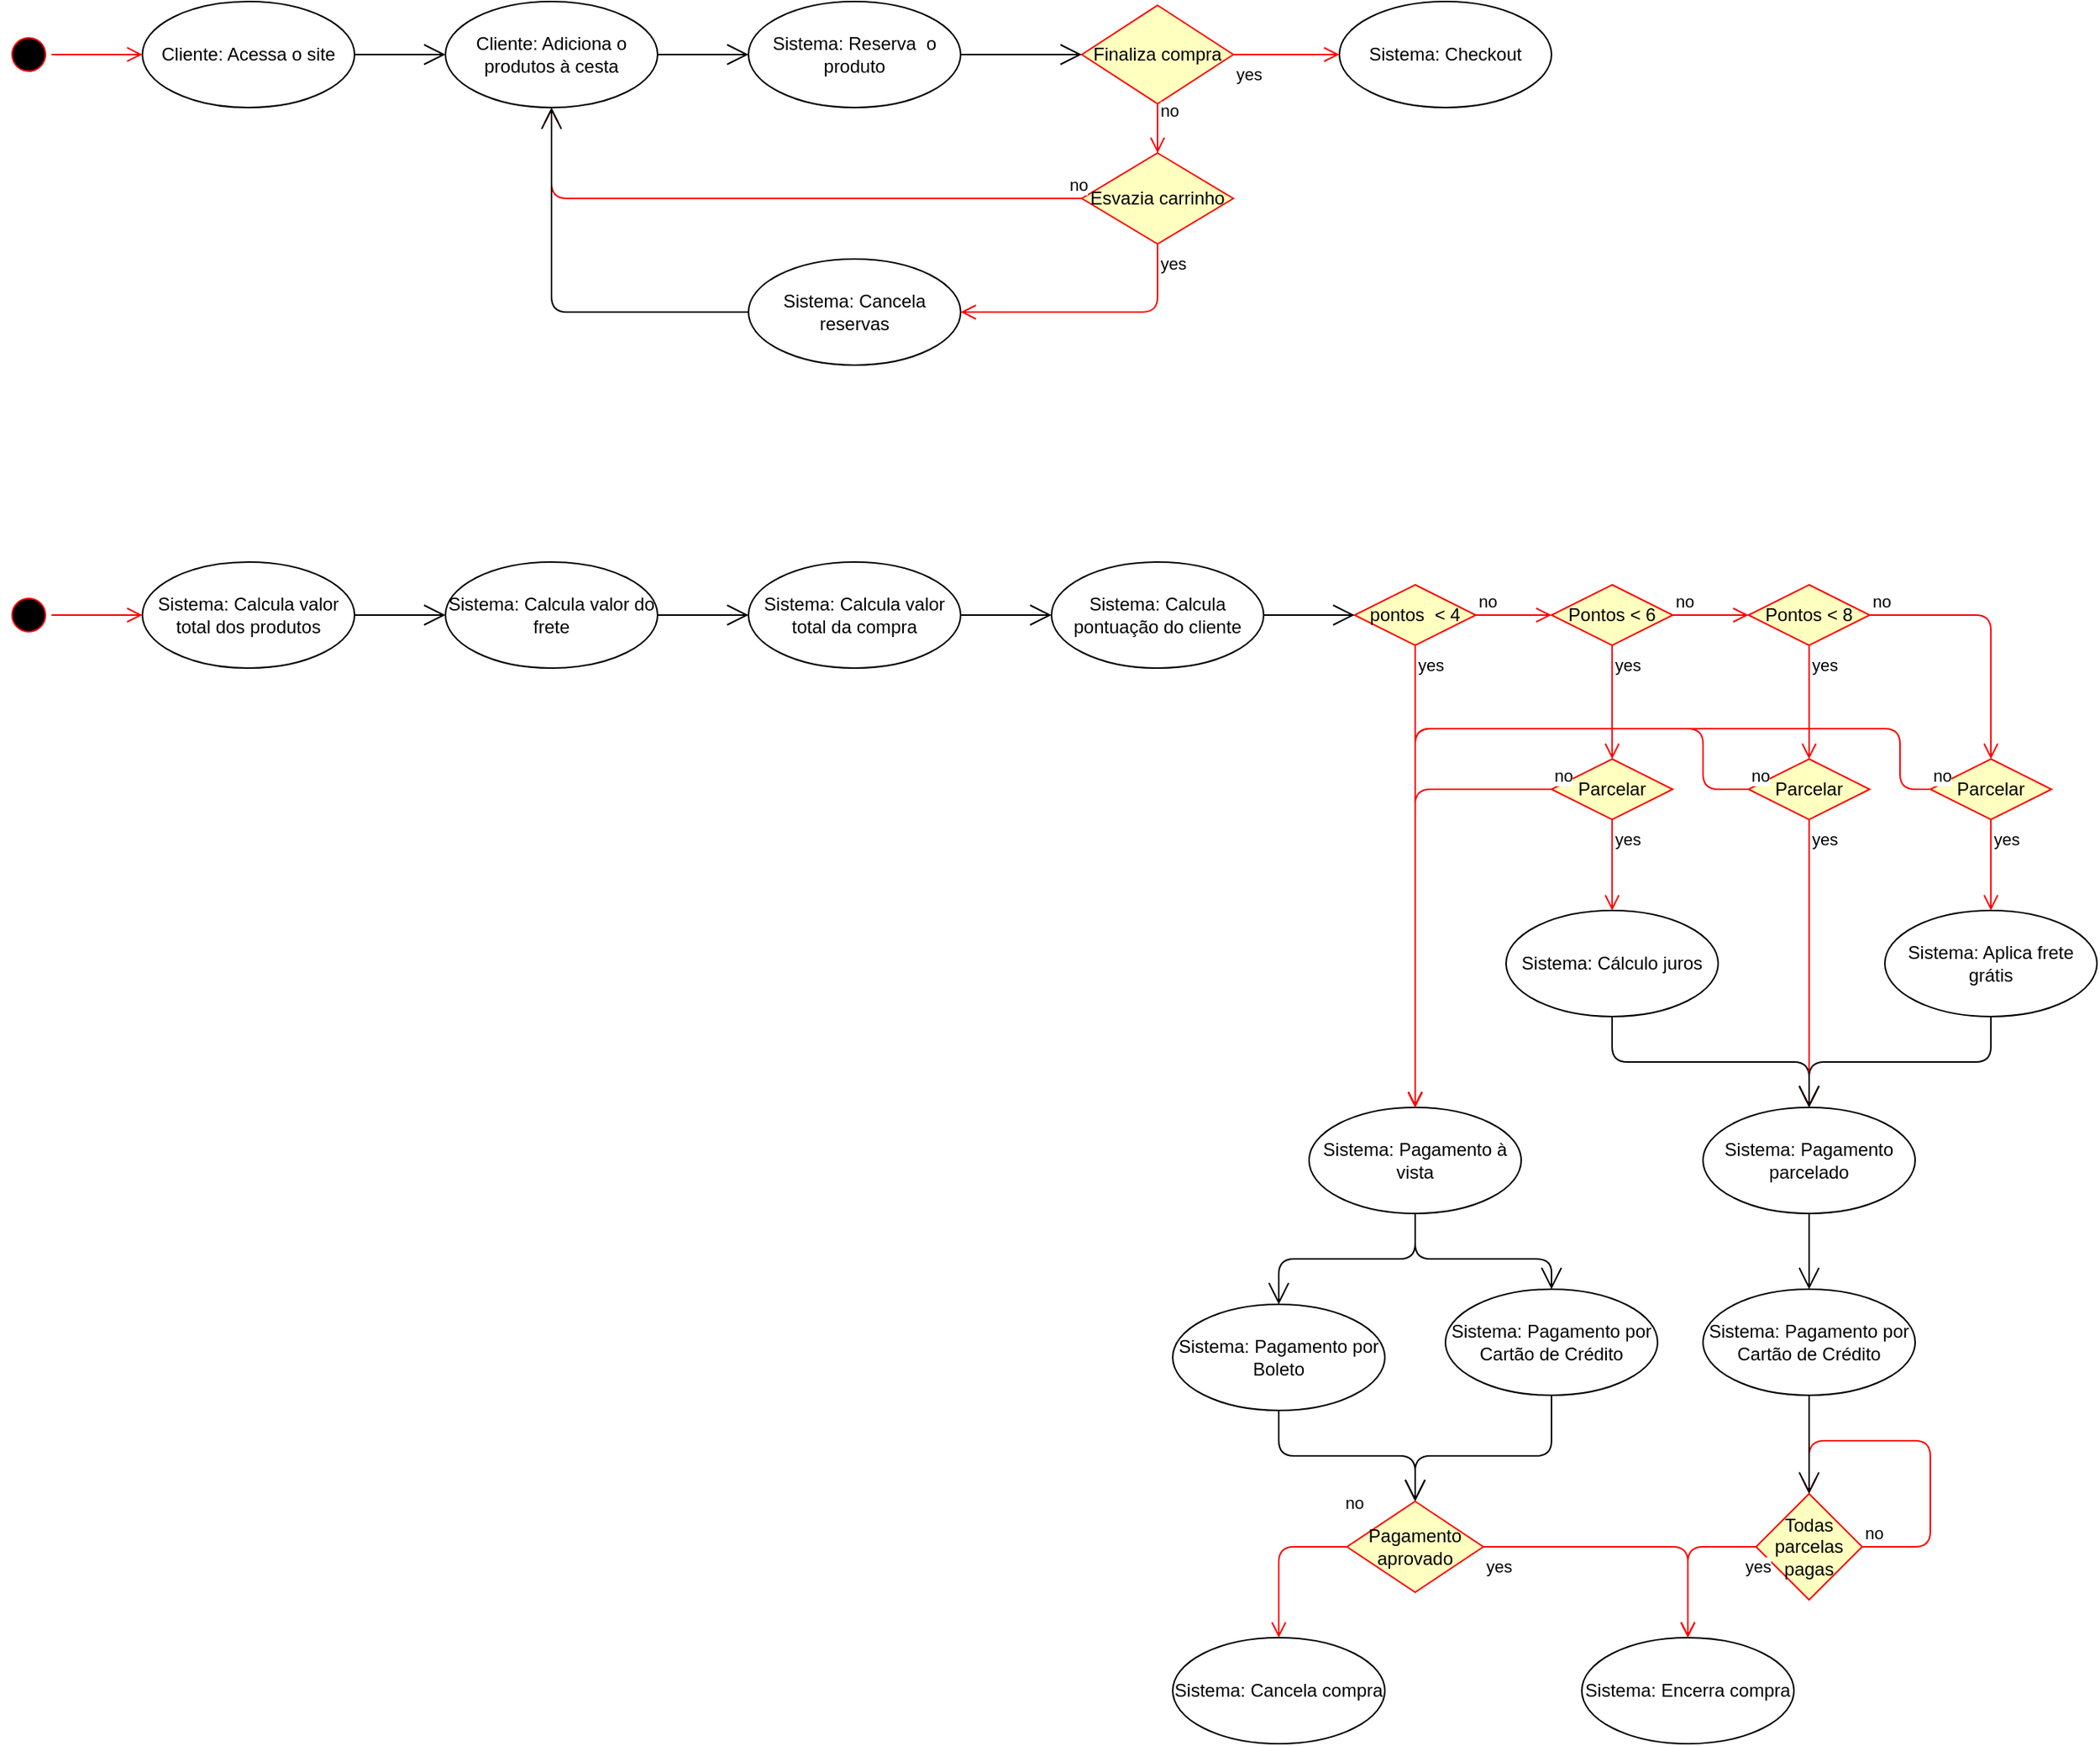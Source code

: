 <mxfile version="13.1.3" type="github">
  <diagram id="bytL-50JYZleRblkF3rl" name="Page-1">
    <mxGraphModel dx="1351" dy="981" grid="1" gridSize="10" guides="1" tooltips="1" connect="1" arrows="1" fold="1" page="1" pageScale="1" pageWidth="827" pageHeight="1169" math="0" shadow="0">
      <root>
        <mxCell id="0" />
        <mxCell id="1" parent="0" />
        <mxCell id="fqkhyDeOCtVKj5hcCvdQ-1" value="" style="ellipse;html=1;shape=startState;fillColor=#000000;strokeColor=#ff0000;direction=south;rotation=75;" parent="1" vertex="1">
          <mxGeometry x="70" y="300" width="30" height="30" as="geometry" />
        </mxCell>
        <mxCell id="fqkhyDeOCtVKj5hcCvdQ-2" value="" style="edgeStyle=orthogonalEdgeStyle;html=1;verticalAlign=bottom;endArrow=open;endSize=8;strokeColor=#ff0000;entryX=0;entryY=0.5;entryDx=0;entryDy=0;" parent="1" source="fqkhyDeOCtVKj5hcCvdQ-1" target="fqkhyDeOCtVKj5hcCvdQ-4" edge="1">
          <mxGeometry relative="1" as="geometry">
            <mxPoint x="90" y="120" as="targetPoint" />
          </mxGeometry>
        </mxCell>
        <mxCell id="fqkhyDeOCtVKj5hcCvdQ-4" value="Cliente: Acessa o site" style="ellipse;whiteSpace=wrap;html=1;" parent="1" vertex="1">
          <mxGeometry x="160" y="280" width="140" height="70" as="geometry" />
        </mxCell>
        <mxCell id="fqkhyDeOCtVKj5hcCvdQ-5" value="Cliente: Adiciona o produtos à cesta" style="ellipse;whiteSpace=wrap;html=1;" parent="1" vertex="1">
          <mxGeometry x="360" y="280" width="140" height="70" as="geometry" />
        </mxCell>
        <mxCell id="fqkhyDeOCtVKj5hcCvdQ-6" value="Sistema: Checkout" style="ellipse;whiteSpace=wrap;html=1;" parent="1" vertex="1">
          <mxGeometry x="950" y="280" width="140" height="70" as="geometry" />
        </mxCell>
        <mxCell id="fqkhyDeOCtVKj5hcCvdQ-7" value="Sistema: Calcula valor total dos produtos" style="ellipse;whiteSpace=wrap;html=1;" parent="1" vertex="1">
          <mxGeometry x="160" y="650" width="140" height="70" as="geometry" />
        </mxCell>
        <mxCell id="fqkhyDeOCtVKj5hcCvdQ-8" value="Sistema: Calcula valor do frete" style="ellipse;whiteSpace=wrap;html=1;" parent="1" vertex="1">
          <mxGeometry x="360" y="650" width="140" height="70" as="geometry" />
        </mxCell>
        <mxCell id="fqkhyDeOCtVKj5hcCvdQ-9" value="Sistema: Calcula valor total da compra" style="ellipse;whiteSpace=wrap;html=1;" parent="1" vertex="1">
          <mxGeometry x="560" y="650" width="140" height="70" as="geometry" />
        </mxCell>
        <mxCell id="fqkhyDeOCtVKj5hcCvdQ-10" value="Sistema: Calcula pontuação do cliente" style="ellipse;whiteSpace=wrap;html=1;" parent="1" vertex="1">
          <mxGeometry x="760" y="650" width="140" height="70" as="geometry" />
        </mxCell>
        <mxCell id="fqkhyDeOCtVKj5hcCvdQ-17" value="pontos &amp;nbsp;&amp;lt; 4" style="rhombus;whiteSpace=wrap;html=1;fillColor=#ffffc0;strokeColor=#ff0000;" parent="1" vertex="1">
          <mxGeometry x="960" y="665" width="80" height="40" as="geometry" />
        </mxCell>
        <mxCell id="fqkhyDeOCtVKj5hcCvdQ-18" value="no" style="edgeStyle=orthogonalEdgeStyle;html=1;align=left;verticalAlign=bottom;endArrow=open;endSize=8;strokeColor=#ff0000;" parent="1" source="fqkhyDeOCtVKj5hcCvdQ-17" edge="1">
          <mxGeometry x="-1" relative="1" as="geometry">
            <mxPoint x="1090" y="685" as="targetPoint" />
          </mxGeometry>
        </mxCell>
        <mxCell id="fqkhyDeOCtVKj5hcCvdQ-19" value="yes" style="edgeStyle=orthogonalEdgeStyle;html=1;align=left;verticalAlign=top;endArrow=open;endSize=8;strokeColor=#ff0000;entryX=0.5;entryY=0;entryDx=0;entryDy=0;" parent="1" source="fqkhyDeOCtVKj5hcCvdQ-17" target="fqkhyDeOCtVKj5hcCvdQ-31" edge="1">
          <mxGeometry x="-1" relative="1" as="geometry">
            <mxPoint x="1000" y="990" as="targetPoint" />
            <Array as="points">
              <mxPoint x="1000" y="1000" />
            </Array>
          </mxGeometry>
        </mxCell>
        <mxCell id="fqkhyDeOCtVKj5hcCvdQ-20" value="Pontos &amp;lt; 6" style="rhombus;whiteSpace=wrap;html=1;fillColor=#ffffc0;strokeColor=#ff0000;" parent="1" vertex="1">
          <mxGeometry x="1090" y="665" width="80" height="40" as="geometry" />
        </mxCell>
        <mxCell id="fqkhyDeOCtVKj5hcCvdQ-21" value="no" style="edgeStyle=orthogonalEdgeStyle;html=1;align=left;verticalAlign=bottom;endArrow=open;endSize=8;strokeColor=#ff0000;" parent="1" source="fqkhyDeOCtVKj5hcCvdQ-20" edge="1">
          <mxGeometry x="-1" relative="1" as="geometry">
            <mxPoint x="1220.0" y="685" as="targetPoint" />
          </mxGeometry>
        </mxCell>
        <mxCell id="fqkhyDeOCtVKj5hcCvdQ-22" value="yes" style="edgeStyle=orthogonalEdgeStyle;html=1;align=left;verticalAlign=top;endArrow=open;endSize=8;strokeColor=#ff0000;" parent="1" source="fqkhyDeOCtVKj5hcCvdQ-20" edge="1">
          <mxGeometry x="-1" relative="1" as="geometry">
            <mxPoint x="1130.0" y="780" as="targetPoint" />
            <Array as="points">
              <mxPoint x="1130" y="735" />
            </Array>
          </mxGeometry>
        </mxCell>
        <mxCell id="fqkhyDeOCtVKj5hcCvdQ-23" value="Pontos &amp;lt; 8" style="rhombus;whiteSpace=wrap;html=1;fillColor=#ffffc0;strokeColor=#ff0000;" parent="1" vertex="1">
          <mxGeometry x="1220" y="665" width="80" height="40" as="geometry" />
        </mxCell>
        <mxCell id="fqkhyDeOCtVKj5hcCvdQ-24" value="no" style="edgeStyle=orthogonalEdgeStyle;html=1;align=left;verticalAlign=bottom;endArrow=open;endSize=8;strokeColor=#ff0000;entryX=0.5;entryY=0;entryDx=0;entryDy=0;" parent="1" source="fqkhyDeOCtVKj5hcCvdQ-23" target="fqkhyDeOCtVKj5hcCvdQ-45" edge="1">
          <mxGeometry x="-1" relative="1" as="geometry">
            <mxPoint x="1350.0" y="685" as="targetPoint" />
          </mxGeometry>
        </mxCell>
        <mxCell id="fqkhyDeOCtVKj5hcCvdQ-25" value="yes" style="edgeStyle=orthogonalEdgeStyle;html=1;align=left;verticalAlign=top;endArrow=open;endSize=8;strokeColor=#ff0000;" parent="1" source="fqkhyDeOCtVKj5hcCvdQ-23" edge="1">
          <mxGeometry x="-1" relative="1" as="geometry">
            <mxPoint x="1260.0" y="780" as="targetPoint" />
            <Array as="points">
              <mxPoint x="1260" y="735" />
            </Array>
          </mxGeometry>
        </mxCell>
        <mxCell id="fqkhyDeOCtVKj5hcCvdQ-29" value="Sistema: Pagamento por Boleto" style="ellipse;whiteSpace=wrap;html=1;" parent="1" vertex="1">
          <mxGeometry x="840" y="1140" width="140" height="70" as="geometry" />
        </mxCell>
        <mxCell id="fqkhyDeOCtVKj5hcCvdQ-30" value="Sistema: Pagamento por Cartão de Crédito" style="ellipse;whiteSpace=wrap;html=1;" parent="1" vertex="1">
          <mxGeometry x="1020" y="1130" width="140" height="70" as="geometry" />
        </mxCell>
        <mxCell id="fqkhyDeOCtVKj5hcCvdQ-31" value="Sistema: Pagamento à vista" style="ellipse;whiteSpace=wrap;html=1;" parent="1" vertex="1">
          <mxGeometry x="930" y="1010" width="140" height="70" as="geometry" />
        </mxCell>
        <mxCell id="fqkhyDeOCtVKj5hcCvdQ-32" value="Sistema: Pagamento parcelado" style="ellipse;whiteSpace=wrap;html=1;" parent="1" vertex="1">
          <mxGeometry x="1190" y="1010" width="140" height="70" as="geometry" />
        </mxCell>
        <mxCell id="fqkhyDeOCtVKj5hcCvdQ-33" value="" style="endArrow=open;endFill=1;endSize=12;html=1;exitX=0.5;exitY=1;exitDx=0;exitDy=0;entryX=0.5;entryY=0;entryDx=0;entryDy=0;" parent="1" source="fqkhyDeOCtVKj5hcCvdQ-31" target="fqkhyDeOCtVKj5hcCvdQ-29" edge="1">
          <mxGeometry width="160" relative="1" as="geometry">
            <mxPoint x="1120" y="1170" as="sourcePoint" />
            <mxPoint x="1280" y="1170" as="targetPoint" />
            <Array as="points">
              <mxPoint x="1000" y="1110" />
              <mxPoint x="910" y="1110" />
            </Array>
          </mxGeometry>
        </mxCell>
        <mxCell id="fqkhyDeOCtVKj5hcCvdQ-34" value="" style="endArrow=open;endFill=1;endSize=12;html=1;exitX=0.5;exitY=1;exitDx=0;exitDy=0;entryX=0.5;entryY=0;entryDx=0;entryDy=0;" parent="1" source="fqkhyDeOCtVKj5hcCvdQ-31" target="fqkhyDeOCtVKj5hcCvdQ-30" edge="1">
          <mxGeometry width="160" relative="1" as="geometry">
            <mxPoint x="1004" y="1080" as="sourcePoint" />
            <mxPoint x="1004" y="1210" as="targetPoint" />
            <Array as="points">
              <mxPoint x="1000" y="1110" />
              <mxPoint x="1090" y="1110" />
            </Array>
          </mxGeometry>
        </mxCell>
        <mxCell id="fqkhyDeOCtVKj5hcCvdQ-35" value="Parcelar" style="rhombus;whiteSpace=wrap;html=1;fillColor=#ffffc0;strokeColor=#ff0000;" parent="1" vertex="1">
          <mxGeometry x="1090" y="780" width="80" height="40" as="geometry" />
        </mxCell>
        <mxCell id="fqkhyDeOCtVKj5hcCvdQ-36" value="no" style="edgeStyle=orthogonalEdgeStyle;html=1;align=left;verticalAlign=bottom;endArrow=open;endSize=8;strokeColor=#ff0000;exitX=0;exitY=0.5;exitDx=0;exitDy=0;entryX=0.5;entryY=0;entryDx=0;entryDy=0;" parent="1" source="fqkhyDeOCtVKj5hcCvdQ-35" target="fqkhyDeOCtVKj5hcCvdQ-31" edge="1">
          <mxGeometry x="-1" relative="1" as="geometry">
            <mxPoint x="1270" y="800" as="targetPoint" />
            <Array as="points">
              <mxPoint x="1000" y="800" />
              <mxPoint x="1000" y="1000" />
            </Array>
          </mxGeometry>
        </mxCell>
        <mxCell id="fqkhyDeOCtVKj5hcCvdQ-37" value="yes" style="edgeStyle=orthogonalEdgeStyle;html=1;align=left;verticalAlign=top;endArrow=open;endSize=8;strokeColor=#ff0000;" parent="1" source="fqkhyDeOCtVKj5hcCvdQ-35" edge="1">
          <mxGeometry x="-1" relative="1" as="geometry">
            <mxPoint x="1130" y="880" as="targetPoint" />
          </mxGeometry>
        </mxCell>
        <mxCell id="fqkhyDeOCtVKj5hcCvdQ-38" value="Sistema: Cálculo juros" style="ellipse;whiteSpace=wrap;html=1;" parent="1" vertex="1">
          <mxGeometry x="1060" y="880" width="140" height="70" as="geometry" />
        </mxCell>
        <mxCell id="fqkhyDeOCtVKj5hcCvdQ-40" value="" style="endArrow=open;endFill=1;endSize=12;html=1;exitX=0.5;exitY=1;exitDx=0;exitDy=0;entryX=0.5;entryY=0;entryDx=0;entryDy=0;" parent="1" source="fqkhyDeOCtVKj5hcCvdQ-38" target="fqkhyDeOCtVKj5hcCvdQ-32" edge="1">
          <mxGeometry width="160" relative="1" as="geometry">
            <mxPoint x="1110" y="1070" as="sourcePoint" />
            <mxPoint x="1270" y="1070" as="targetPoint" />
            <Array as="points">
              <mxPoint x="1130" y="980" />
              <mxPoint x="1260" y="980" />
            </Array>
          </mxGeometry>
        </mxCell>
        <mxCell id="fqkhyDeOCtVKj5hcCvdQ-41" value="" style="endArrow=open;endFill=1;endSize=12;html=1;exitX=0.5;exitY=1;exitDx=0;exitDy=0;entryX=0.5;entryY=0;entryDx=0;entryDy=0;" parent="1" source="fqkhyDeOCtVKj5hcCvdQ-32" target="idK-xFzwnkc_owJyiU3z-16" edge="1">
          <mxGeometry width="160" relative="1" as="geometry">
            <mxPoint x="1150.0" y="850" as="sourcePoint" />
            <mxPoint x="1200" y="1110" as="targetPoint" />
          </mxGeometry>
        </mxCell>
        <mxCell id="fqkhyDeOCtVKj5hcCvdQ-42" value="Parcelar" style="rhombus;whiteSpace=wrap;html=1;fillColor=#ffffc0;strokeColor=#ff0000;" parent="1" vertex="1">
          <mxGeometry x="1220" y="780" width="80" height="40" as="geometry" />
        </mxCell>
        <mxCell id="fqkhyDeOCtVKj5hcCvdQ-43" value="yes" style="edgeStyle=orthogonalEdgeStyle;html=1;align=left;verticalAlign=top;endArrow=open;endSize=8;strokeColor=#ff0000;entryX=0.5;entryY=0;entryDx=0;entryDy=0;" parent="1" source="fqkhyDeOCtVKj5hcCvdQ-42" target="fqkhyDeOCtVKj5hcCvdQ-32" edge="1">
          <mxGeometry x="-1" relative="1" as="geometry">
            <mxPoint x="1260.0" y="880" as="targetPoint" />
          </mxGeometry>
        </mxCell>
        <mxCell id="fqkhyDeOCtVKj5hcCvdQ-44" value="no" style="edgeStyle=orthogonalEdgeStyle;html=1;align=left;verticalAlign=bottom;endArrow=open;endSize=8;strokeColor=#ff0000;exitX=0;exitY=0.5;exitDx=0;exitDy=0;entryX=0.5;entryY=0;entryDx=0;entryDy=0;" parent="1" target="fqkhyDeOCtVKj5hcCvdQ-31" edge="1">
          <mxGeometry x="-1" relative="1" as="geometry">
            <mxPoint x="1010" y="970" as="targetPoint" />
            <mxPoint x="1220.0" y="800" as="sourcePoint" />
            <Array as="points">
              <mxPoint x="1190" y="800" />
              <mxPoint x="1190" y="760" />
              <mxPoint x="1000" y="760" />
              <mxPoint x="1000" y="1000" />
            </Array>
          </mxGeometry>
        </mxCell>
        <mxCell id="fqkhyDeOCtVKj5hcCvdQ-45" value="Parcelar" style="rhombus;whiteSpace=wrap;html=1;fillColor=#ffffc0;strokeColor=#ff0000;" parent="1" vertex="1">
          <mxGeometry x="1340" y="780" width="80" height="40" as="geometry" />
        </mxCell>
        <mxCell id="fqkhyDeOCtVKj5hcCvdQ-46" value="yes" style="edgeStyle=orthogonalEdgeStyle;html=1;align=left;verticalAlign=top;endArrow=open;endSize=8;strokeColor=#ff0000;" parent="1" source="fqkhyDeOCtVKj5hcCvdQ-45" edge="1">
          <mxGeometry x="-1" relative="1" as="geometry">
            <mxPoint x="1380.0" y="880" as="targetPoint" />
          </mxGeometry>
        </mxCell>
        <mxCell id="fqkhyDeOCtVKj5hcCvdQ-47" value="no" style="edgeStyle=orthogonalEdgeStyle;html=1;align=left;verticalAlign=bottom;endArrow=open;endSize=8;strokeColor=#ff0000;exitX=0;exitY=0.5;exitDx=0;exitDy=0;entryX=0.5;entryY=0;entryDx=0;entryDy=0;" parent="1" source="fqkhyDeOCtVKj5hcCvdQ-45" target="fqkhyDeOCtVKj5hcCvdQ-31" edge="1">
          <mxGeometry x="-1" relative="1" as="geometry">
            <mxPoint x="1010" y="940" as="targetPoint" />
            <mxPoint x="1230.0" y="810" as="sourcePoint" />
            <Array as="points">
              <mxPoint x="1320" y="800" />
              <mxPoint x="1320" y="760" />
              <mxPoint x="1000" y="760" />
              <mxPoint x="1000" y="1000" />
            </Array>
          </mxGeometry>
        </mxCell>
        <mxCell id="fqkhyDeOCtVKj5hcCvdQ-48" value="Sistema: Aplica frete grátis" style="ellipse;whiteSpace=wrap;html=1;" parent="1" vertex="1">
          <mxGeometry x="1310" y="880" width="140" height="70" as="geometry" />
        </mxCell>
        <mxCell id="fqkhyDeOCtVKj5hcCvdQ-49" value="" style="endArrow=open;endFill=1;endSize=12;html=1;exitX=0.5;exitY=1;exitDx=0;exitDy=0;entryX=0.5;entryY=0;entryDx=0;entryDy=0;" parent="1" source="fqkhyDeOCtVKj5hcCvdQ-48" target="fqkhyDeOCtVKj5hcCvdQ-32" edge="1">
          <mxGeometry width="160" relative="1" as="geometry">
            <mxPoint x="1110" y="1030" as="sourcePoint" />
            <mxPoint x="1270" y="1030" as="targetPoint" />
            <Array as="points">
              <mxPoint x="1380" y="980" />
              <mxPoint x="1260" y="980" />
            </Array>
          </mxGeometry>
        </mxCell>
        <mxCell id="idK-xFzwnkc_owJyiU3z-1" value="Sistema: Reserva &amp;nbsp;o produto" style="ellipse;whiteSpace=wrap;html=1;" vertex="1" parent="1">
          <mxGeometry x="560" y="280" width="140" height="70" as="geometry" />
        </mxCell>
        <mxCell id="idK-xFzwnkc_owJyiU3z-2" value="Finaliza compra" style="rhombus;whiteSpace=wrap;html=1;fillColor=#ffffc0;strokeColor=#ff0000;" vertex="1" parent="1">
          <mxGeometry x="780" y="282.5" width="100" height="65" as="geometry" />
        </mxCell>
        <mxCell id="idK-xFzwnkc_owJyiU3z-3" value="no" style="edgeStyle=orthogonalEdgeStyle;html=1;align=left;verticalAlign=bottom;endArrow=open;endSize=8;strokeColor=#ff0000;exitX=0.5;exitY=1;exitDx=0;exitDy=0;entryX=0.5;entryY=0;entryDx=0;entryDy=0;" edge="1" source="idK-xFzwnkc_owJyiU3z-2" parent="1" target="idK-xFzwnkc_owJyiU3z-5">
          <mxGeometry x="-0.231" relative="1" as="geometry">
            <mxPoint x="830" y="380" as="targetPoint" />
            <mxPoint x="730" y="450" as="sourcePoint" />
            <Array as="points" />
            <mxPoint y="1" as="offset" />
          </mxGeometry>
        </mxCell>
        <mxCell id="idK-xFzwnkc_owJyiU3z-4" value="yes" style="edgeStyle=orthogonalEdgeStyle;html=1;align=left;verticalAlign=top;endArrow=open;endSize=8;strokeColor=#ff0000;exitX=1;exitY=0.5;exitDx=0;exitDy=0;entryX=0;entryY=0.5;entryDx=0;entryDy=0;" edge="1" source="idK-xFzwnkc_owJyiU3z-2" parent="1" target="fqkhyDeOCtVKj5hcCvdQ-6">
          <mxGeometry x="-1" relative="1" as="geometry">
            <mxPoint x="920" y="315" as="targetPoint" />
            <mxPoint x="930" y="400" as="sourcePoint" />
          </mxGeometry>
        </mxCell>
        <mxCell id="idK-xFzwnkc_owJyiU3z-5" value="Esvazia carrinho" style="rhombus;whiteSpace=wrap;html=1;fillColor=#ffffc0;strokeColor=#ff0000;" vertex="1" parent="1">
          <mxGeometry x="780" y="380" width="100" height="60" as="geometry" />
        </mxCell>
        <mxCell id="idK-xFzwnkc_owJyiU3z-6" value="no" style="edgeStyle=orthogonalEdgeStyle;html=1;align=left;verticalAlign=bottom;endArrow=open;endSize=8;strokeColor=#ff0000;exitX=0;exitY=0.5;exitDx=0;exitDy=0;entryX=0.5;entryY=1;entryDx=0;entryDy=0;" edge="1" source="idK-xFzwnkc_owJyiU3z-5" parent="1" target="fqkhyDeOCtVKj5hcCvdQ-5">
          <mxGeometry x="-0.951" relative="1" as="geometry">
            <mxPoint x="960" y="400" as="targetPoint" />
            <mxPoint x="880" y="400" as="sourcePoint" />
            <mxPoint as="offset" />
          </mxGeometry>
        </mxCell>
        <mxCell id="idK-xFzwnkc_owJyiU3z-7" value="yes" style="edgeStyle=orthogonalEdgeStyle;html=1;align=left;verticalAlign=top;endArrow=open;endSize=8;strokeColor=#ff0000;entryX=1;entryY=0.5;entryDx=0;entryDy=0;" edge="1" source="idK-xFzwnkc_owJyiU3z-5" parent="1" target="idK-xFzwnkc_owJyiU3z-9">
          <mxGeometry x="-1" relative="1" as="geometry">
            <mxPoint x="760" y="450" as="targetPoint" />
            <Array as="points">
              <mxPoint x="830" y="485" />
            </Array>
          </mxGeometry>
        </mxCell>
        <mxCell id="idK-xFzwnkc_owJyiU3z-9" value="Sistema: Cancela reservas" style="ellipse;whiteSpace=wrap;html=1;" vertex="1" parent="1">
          <mxGeometry x="560" y="450" width="140" height="70" as="geometry" />
        </mxCell>
        <mxCell id="idK-xFzwnkc_owJyiU3z-10" value="" style="endArrow=open;endFill=1;endSize=12;html=1;exitX=0;exitY=0.5;exitDx=0;exitDy=0;entryX=0.5;entryY=1;entryDx=0;entryDy=0;" edge="1" parent="1" source="idK-xFzwnkc_owJyiU3z-9" target="fqkhyDeOCtVKj5hcCvdQ-5">
          <mxGeometry width="160" relative="1" as="geometry">
            <mxPoint x="550" y="530" as="sourcePoint" />
            <mxPoint x="710" y="530" as="targetPoint" />
            <Array as="points">
              <mxPoint x="430" y="485" />
            </Array>
          </mxGeometry>
        </mxCell>
        <mxCell id="idK-xFzwnkc_owJyiU3z-12" value="" style="endArrow=open;endFill=1;endSize=12;html=1;exitX=1;exitY=0.5;exitDx=0;exitDy=0;" edge="1" parent="1" source="fqkhyDeOCtVKj5hcCvdQ-4" target="fqkhyDeOCtVKj5hcCvdQ-5">
          <mxGeometry width="160" relative="1" as="geometry">
            <mxPoint x="510" y="420" as="sourcePoint" />
            <mxPoint x="670" y="420" as="targetPoint" />
          </mxGeometry>
        </mxCell>
        <mxCell id="idK-xFzwnkc_owJyiU3z-13" value="" style="endArrow=open;endFill=1;endSize=12;html=1;exitX=1;exitY=0.5;exitDx=0;exitDy=0;entryX=0;entryY=0.5;entryDx=0;entryDy=0;" edge="1" parent="1" source="fqkhyDeOCtVKj5hcCvdQ-5" target="idK-xFzwnkc_owJyiU3z-1">
          <mxGeometry width="160" relative="1" as="geometry">
            <mxPoint x="500" y="360" as="sourcePoint" />
            <mxPoint x="560" y="360" as="targetPoint" />
          </mxGeometry>
        </mxCell>
        <mxCell id="idK-xFzwnkc_owJyiU3z-14" value="" style="endArrow=open;endFill=1;endSize=12;html=1;exitX=1;exitY=0.5;exitDx=0;exitDy=0;entryX=0;entryY=0.5;entryDx=0;entryDy=0;" edge="1" parent="1" source="idK-xFzwnkc_owJyiU3z-1" target="idK-xFzwnkc_owJyiU3z-2">
          <mxGeometry width="160" relative="1" as="geometry">
            <mxPoint x="720" y="330" as="sourcePoint" />
            <mxPoint x="780" y="330" as="targetPoint" />
          </mxGeometry>
        </mxCell>
        <mxCell id="idK-xFzwnkc_owJyiU3z-16" value="Sistema: Pagamento por Cartão de Crédito" style="ellipse;whiteSpace=wrap;html=1;" vertex="1" parent="1">
          <mxGeometry x="1190" y="1130" width="140" height="70" as="geometry" />
        </mxCell>
        <mxCell id="idK-xFzwnkc_owJyiU3z-17" value="Sistema: Encerra compra" style="ellipse;whiteSpace=wrap;html=1;" vertex="1" parent="1">
          <mxGeometry x="1110" y="1360" width="140" height="70" as="geometry" />
        </mxCell>
        <mxCell id="idK-xFzwnkc_owJyiU3z-18" value="" style="endArrow=open;endFill=1;endSize=12;html=1;exitX=0.5;exitY=1;exitDx=0;exitDy=0;entryX=0.5;entryY=0;entryDx=0;entryDy=0;" edge="1" parent="1" source="fqkhyDeOCtVKj5hcCvdQ-29" target="idK-xFzwnkc_owJyiU3z-20">
          <mxGeometry width="160" relative="1" as="geometry">
            <mxPoint x="1090" y="1370" as="sourcePoint" />
            <mxPoint x="980" y="1320" as="targetPoint" />
            <Array as="points">
              <mxPoint x="910" y="1240" />
              <mxPoint x="1000" y="1240" />
            </Array>
          </mxGeometry>
        </mxCell>
        <mxCell id="idK-xFzwnkc_owJyiU3z-19" value="" style="endArrow=open;endFill=1;endSize=12;html=1;exitX=0.5;exitY=1;exitDx=0;exitDy=0;entryX=0.5;entryY=0;entryDx=0;entryDy=0;" edge="1" parent="1" source="fqkhyDeOCtVKj5hcCvdQ-30" target="idK-xFzwnkc_owJyiU3z-20">
          <mxGeometry width="160" relative="1" as="geometry">
            <mxPoint x="910" y="1280" as="sourcePoint" />
            <mxPoint x="1020" y="1320" as="targetPoint" />
            <Array as="points">
              <mxPoint x="1090" y="1240" />
              <mxPoint x="1000" y="1240" />
            </Array>
          </mxGeometry>
        </mxCell>
        <mxCell id="idK-xFzwnkc_owJyiU3z-20" value="Pagamento aprovado" style="rhombus;whiteSpace=wrap;html=1;fillColor=#ffffc0;strokeColor=#ff0000;" vertex="1" parent="1">
          <mxGeometry x="955" y="1270" width="90" height="60" as="geometry" />
        </mxCell>
        <mxCell id="idK-xFzwnkc_owJyiU3z-21" value="no" style="edgeStyle=orthogonalEdgeStyle;html=1;align=left;verticalAlign=bottom;endArrow=open;endSize=8;strokeColor=#ff0000;exitX=0;exitY=0.5;exitDx=0;exitDy=0;" edge="1" source="idK-xFzwnkc_owJyiU3z-20" parent="1" target="idK-xFzwnkc_owJyiU3z-23">
          <mxGeometry x="-0.935" y="-20" relative="1" as="geometry">
            <mxPoint x="1210" y="1400" as="targetPoint" />
            <mxPoint as="offset" />
          </mxGeometry>
        </mxCell>
        <mxCell id="idK-xFzwnkc_owJyiU3z-22" value="yes" style="edgeStyle=orthogonalEdgeStyle;html=1;align=left;verticalAlign=top;endArrow=open;endSize=8;strokeColor=#ff0000;entryX=0.5;entryY=0;entryDx=0;entryDy=0;" edge="1" source="idK-xFzwnkc_owJyiU3z-20" parent="1" target="idK-xFzwnkc_owJyiU3z-17">
          <mxGeometry x="-1" relative="1" as="geometry">
            <mxPoint x="1070" y="1480" as="targetPoint" />
          </mxGeometry>
        </mxCell>
        <mxCell id="idK-xFzwnkc_owJyiU3z-23" value="Sistema: Cancela compra" style="ellipse;whiteSpace=wrap;html=1;" vertex="1" parent="1">
          <mxGeometry x="840" y="1360" width="140" height="70" as="geometry" />
        </mxCell>
        <mxCell id="idK-xFzwnkc_owJyiU3z-24" value="Todas parcelas pagas" style="rhombus;whiteSpace=wrap;html=1;fillColor=#ffffc0;strokeColor=#ff0000;" vertex="1" parent="1">
          <mxGeometry x="1225" y="1265" width="70" height="70" as="geometry" />
        </mxCell>
        <mxCell id="idK-xFzwnkc_owJyiU3z-25" value="no" style="edgeStyle=orthogonalEdgeStyle;html=1;align=left;verticalAlign=bottom;endArrow=open;endSize=8;strokeColor=#ff0000;exitX=1;exitY=0.5;exitDx=0;exitDy=0;entryX=0.5;entryY=0;entryDx=0;entryDy=0;" edge="1" source="idK-xFzwnkc_owJyiU3z-24" parent="1" target="idK-xFzwnkc_owJyiU3z-24">
          <mxGeometry x="-1" relative="1" as="geometry">
            <mxPoint x="1355" y="1270" as="targetPoint" />
            <mxPoint x="1410" y="1400" as="sourcePoint" />
            <Array as="points">
              <mxPoint x="1340" y="1300" />
              <mxPoint x="1340" y="1230" />
              <mxPoint x="1260" y="1230" />
            </Array>
          </mxGeometry>
        </mxCell>
        <mxCell id="idK-xFzwnkc_owJyiU3z-26" value="yes" style="edgeStyle=orthogonalEdgeStyle;html=1;align=left;verticalAlign=top;endArrow=open;endSize=8;strokeColor=#ff0000;entryX=0.5;entryY=0;entryDx=0;entryDy=0;exitX=0;exitY=0.5;exitDx=0;exitDy=0;" edge="1" source="idK-xFzwnkc_owJyiU3z-24" parent="1" target="idK-xFzwnkc_owJyiU3z-17">
          <mxGeometry x="-0.822" relative="1" as="geometry">
            <mxPoint x="1240" y="1540" as="targetPoint" />
            <mxPoint as="offset" />
          </mxGeometry>
        </mxCell>
        <mxCell id="idK-xFzwnkc_owJyiU3z-27" value="" style="endArrow=open;endFill=1;endSize=12;html=1;exitX=0.5;exitY=1;exitDx=0;exitDy=0;entryX=0.5;entryY=0;entryDx=0;entryDy=0;" edge="1" parent="1" source="idK-xFzwnkc_owJyiU3z-16" target="idK-xFzwnkc_owJyiU3z-24">
          <mxGeometry width="160" relative="1" as="geometry">
            <mxPoint x="1210" y="1330" as="sourcePoint" />
            <mxPoint x="1370" y="1330" as="targetPoint" />
          </mxGeometry>
        </mxCell>
        <mxCell id="idK-xFzwnkc_owJyiU3z-28" value="" style="ellipse;html=1;shape=startState;fillColor=#000000;strokeColor=#ff0000;" vertex="1" parent="1">
          <mxGeometry x="70" y="670" width="30" height="30" as="geometry" />
        </mxCell>
        <mxCell id="idK-xFzwnkc_owJyiU3z-29" value="" style="edgeStyle=orthogonalEdgeStyle;html=1;verticalAlign=bottom;endArrow=open;endSize=8;strokeColor=#ff0000;entryX=0;entryY=0.5;entryDx=0;entryDy=0;" edge="1" source="idK-xFzwnkc_owJyiU3z-28" parent="1" target="fqkhyDeOCtVKj5hcCvdQ-7">
          <mxGeometry relative="1" as="geometry">
            <mxPoint x="35" y="760" as="targetPoint" />
          </mxGeometry>
        </mxCell>
        <mxCell id="idK-xFzwnkc_owJyiU3z-30" value="" style="endArrow=open;endFill=1;endSize=12;html=1;exitX=1;exitY=0.5;exitDx=0;exitDy=0;entryX=0;entryY=0.5;entryDx=0;entryDy=0;" edge="1" parent="1" source="fqkhyDeOCtVKj5hcCvdQ-7" target="fqkhyDeOCtVKj5hcCvdQ-8">
          <mxGeometry width="160" relative="1" as="geometry">
            <mxPoint x="260" y="770" as="sourcePoint" />
            <mxPoint x="420" y="770" as="targetPoint" />
          </mxGeometry>
        </mxCell>
        <mxCell id="idK-xFzwnkc_owJyiU3z-31" value="" style="endArrow=open;endFill=1;endSize=12;html=1;exitX=1;exitY=0.5;exitDx=0;exitDy=0;entryX=0;entryY=0.5;entryDx=0;entryDy=0;" edge="1" parent="1" source="fqkhyDeOCtVKj5hcCvdQ-8" target="fqkhyDeOCtVKj5hcCvdQ-9">
          <mxGeometry width="160" relative="1" as="geometry">
            <mxPoint x="500" y="740" as="sourcePoint" />
            <mxPoint x="560" y="740" as="targetPoint" />
          </mxGeometry>
        </mxCell>
        <mxCell id="idK-xFzwnkc_owJyiU3z-32" value="" style="endArrow=open;endFill=1;endSize=12;html=1;exitX=1;exitY=0.5;exitDx=0;exitDy=0;entryX=0;entryY=0.5;entryDx=0;entryDy=0;" edge="1" parent="1" source="fqkhyDeOCtVKj5hcCvdQ-9" target="fqkhyDeOCtVKj5hcCvdQ-10">
          <mxGeometry width="160" relative="1" as="geometry">
            <mxPoint x="690" y="740" as="sourcePoint" />
            <mxPoint x="750" y="740" as="targetPoint" />
          </mxGeometry>
        </mxCell>
        <mxCell id="idK-xFzwnkc_owJyiU3z-33" value="" style="endArrow=open;endFill=1;endSize=12;html=1;exitX=1;exitY=0.5;exitDx=0;exitDy=0;entryX=0;entryY=0.5;entryDx=0;entryDy=0;" edge="1" parent="1" source="fqkhyDeOCtVKj5hcCvdQ-10" target="fqkhyDeOCtVKj5hcCvdQ-17">
          <mxGeometry width="160" relative="1" as="geometry">
            <mxPoint x="890" y="740" as="sourcePoint" />
            <mxPoint x="950" y="740" as="targetPoint" />
          </mxGeometry>
        </mxCell>
      </root>
    </mxGraphModel>
  </diagram>
</mxfile>
